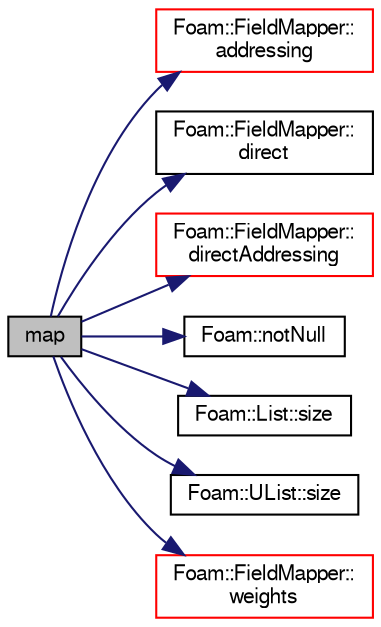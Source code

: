 digraph "map"
{
  bgcolor="transparent";
  edge [fontname="FreeSans",fontsize="10",labelfontname="FreeSans",labelfontsize="10"];
  node [fontname="FreeSans",fontsize="10",shape=record];
  rankdir="LR";
  Node1 [label="map",height=0.2,width=0.4,color="black", fillcolor="grey75", style="filled" fontcolor="black"];
  Node1 -> Node2 [color="midnightblue",fontsize="10",style="solid",fontname="FreeSans"];
  Node2 [label="Foam::FieldMapper::\laddressing",height=0.2,width=0.4,color="red",URL="$a00743.html#a2411d10cd0ddf4799dd094b973b9ffa2"];
  Node1 -> Node3 [color="midnightblue",fontsize="10",style="solid",fontname="FreeSans"];
  Node3 [label="Foam::FieldMapper::\ldirect",height=0.2,width=0.4,color="black",URL="$a00743.html#a2872814a20c47b17897a64b677abac96"];
  Node1 -> Node4 [color="midnightblue",fontsize="10",style="solid",fontname="FreeSans"];
  Node4 [label="Foam::FieldMapper::\ldirectAddressing",height=0.2,width=0.4,color="red",URL="$a00743.html#ad240c1e56da5df8d3f32428b7327c6b3"];
  Node1 -> Node5 [color="midnightblue",fontsize="10",style="solid",fontname="FreeSans"];
  Node5 [label="Foam::notNull",height=0.2,width=0.4,color="black",URL="$a10237.html#a86b78efa204a96e7e7ef82a2df3571d6",tooltip="Return true if t is not a reference to the nullObject of type T. "];
  Node1 -> Node6 [color="midnightblue",fontsize="10",style="solid",fontname="FreeSans"];
  Node6 [label="Foam::List::size",height=0.2,width=0.4,color="black",URL="$a01325.html#a8a5f6fa29bd4b500caf186f60245b384",tooltip="Override size to be inconsistent with allocated storage. "];
  Node1 -> Node7 [color="midnightblue",fontsize="10",style="solid",fontname="FreeSans"];
  Node7 [label="Foam::UList::size",height=0.2,width=0.4,color="black",URL="$a02659.html#a723361dc2020160f5492e8fe2d09fa44",tooltip="Return the number of elements in the UList. "];
  Node1 -> Node8 [color="midnightblue",fontsize="10",style="solid",fontname="FreeSans"];
  Node8 [label="Foam::FieldMapper::\lweights",height=0.2,width=0.4,color="red",URL="$a00743.html#a64b141998ccfbd3a4db116bde7cd81d9"];
}
